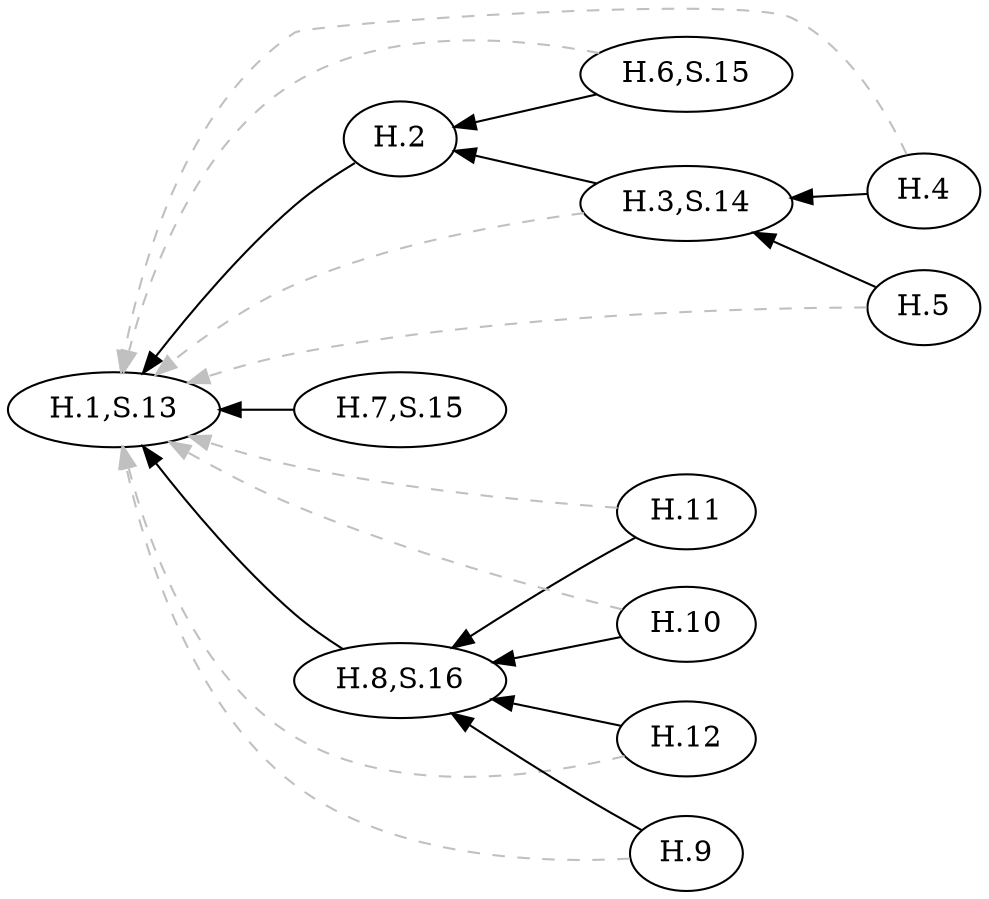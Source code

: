 digraph {

rankdir = RL

"H.2" -> "H.1,S.13" [style=filled, color=black];
"H.3,S.14" -> "H.2" [style=filled, color=black];
"H.4" -> "H.3,S.14" [style=filled, color=black];
"H.5" -> "H.3,S.14" [style=filled, color=black];
"H.6,S.15" -> "H.2" [style=filled, color=black];
"H.7,S.15" -> "H.1,S.13" [style=filled, color=black];
"H.11" -> "H.8,S.16" [style=filled, color=black];
"H.10" -> "H.8,S.16" [style=filled, color=black];
"H.12" -> "H.8,S.16" [style=filled, color=black];
"H.9" -> "H.8,S.16" [style=filled, color=black];
"H.8,S.16" -> "H.1,S.13" [style=filled, color=black];
"H.3,S.14" -> "H.1,S.13" [style=dashed, color=grey];
"H.4" -> "H.1,S.13" [style=dashed, color=grey];
"H.5" -> "H.1,S.13" [style=dashed, color=grey];
"H.6,S.15" -> "H.1,S.13" [style=dashed, color=grey];
"H.11" -> "H.1,S.13" [style=dashed, color=grey];
"H.10" -> "H.1,S.13" [style=dashed, color=grey];
"H.12" -> "H.1,S.13" [style=dashed, color=grey];
"H.9" -> "H.1,S.13" [style=dashed, color=grey];
}
